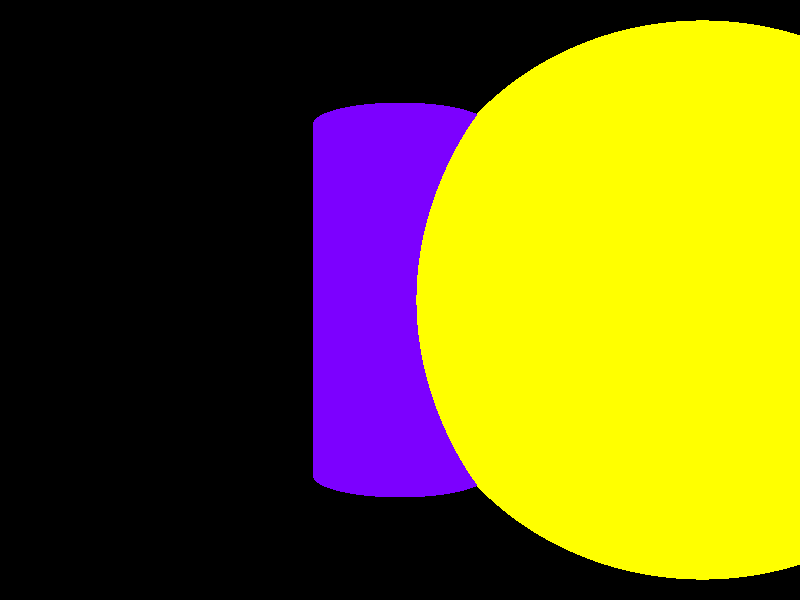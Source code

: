#include "colors.inc"
#include "woods.inc"

camera {
    location <0, 0, 0>
    look_at <10, 0, 0>
    up <0, 1, 0>
    angle 60
}

light_source {
    <4, 6, 9>,
    rgb <1, 1, 1>
}


cylinder {
    <8, -2, 0>, <8, 2, 0>, 1
    pigment {rgb <0.2, 0, 1>}
}

sphere {
    <8, 0, -3>, 3
    pigment {rgb <1, 1, 0>}
}